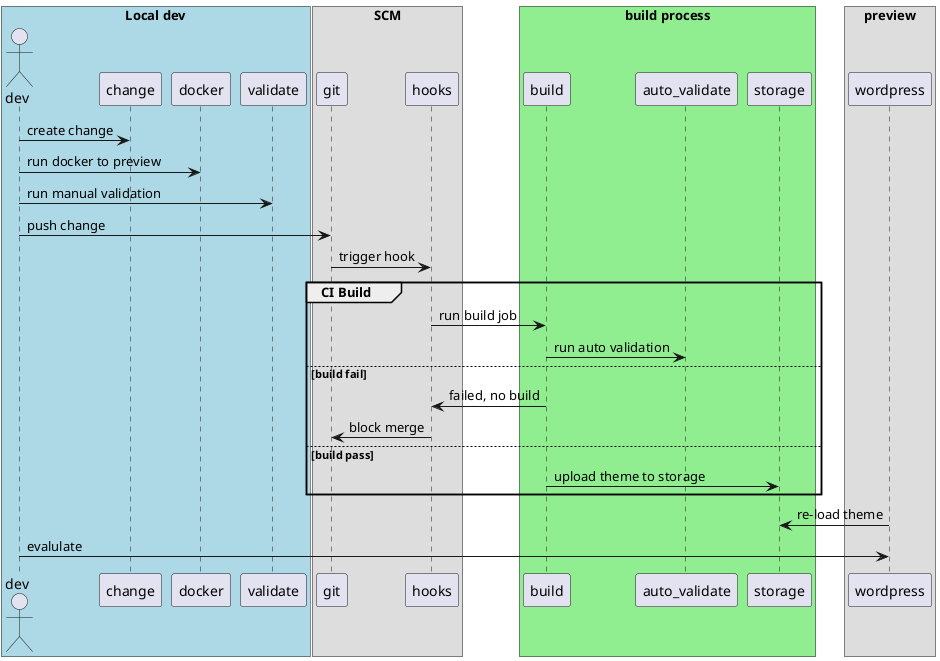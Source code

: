
@startuml

box "Local dev" #LightBlue
actor dev
    dev -> change: create change
    dev -> docker: run docker to preview
    dev -> validate: run manual validation
end box

box "SCM"
    dev -> git: push change
    git -> hooks: trigger hook
end box

box "build process" #LightGreen
group CI Build
    hooks -> build: run build job
    build -> auto_validate: run auto validation
else build fail
    build -> hooks: failed, no build
    hooks -> git: block merge
else build pass
    build -> storage: upload theme to storage 
end
end box

box "preview"
wordpress -> storage: re-load theme
dev -> wordpress: evalulate
end box
@enduml